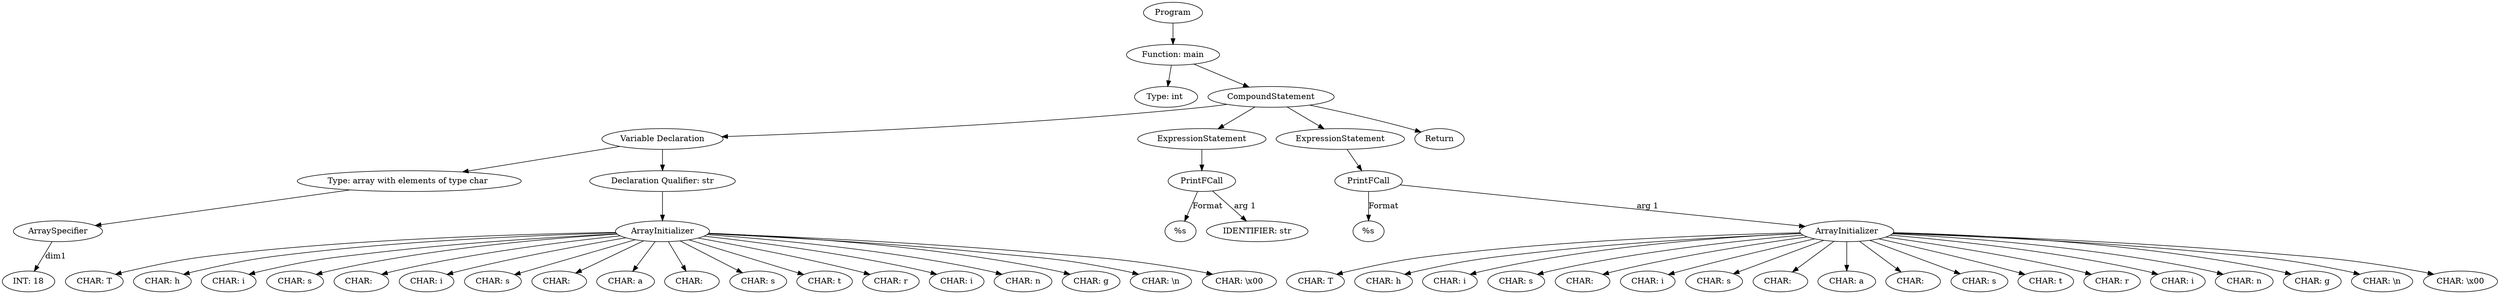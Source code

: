 digraph ExpressionGraph {
4418104848 [label="Program"];
4418104848 -> 4418104784;
4418104784 [label="Function: main"];
4418104784 -> 4418105040;
4418105040 [label="Type: int "];
4418104784 -> 4409768464;
4409768464 [label="CompoundStatement"];
4409768464 -> 4418106000;
4418106000 [label="Variable Declaration"];
4418106000 -> 4418104272;
4418103376 [label="ArraySpecifier"];
4418105872 [label="INT: 18"];
4418103376 -> 4418105872 [label="dim1"];
4418104272 [label="Type: array with elements of type char "];
4418104272 -> 4418103376;
4418106000 -> 4418105744;
4418105744 [label="Declaration Qualifier: str"];
4418105744 -> 4418102480;
4418102480 [label="ArrayInitializer"];
4418102224 [label="CHAR: T"];
4418102480 -> 4418102224;
4418104592 [label="CHAR: h"];
4418102480 -> 4418104592;
4418102288 [label="CHAR: i"];
4418102480 -> 4418102288;
4418103184 [label="CHAR: s"];
4418102480 -> 4418103184;
4418103824 [label="CHAR:  "];
4418102480 -> 4418103824;
4418102736 [label="CHAR: i"];
4418102480 -> 4418102736;
4418104464 [label="CHAR: s"];
4418102480 -> 4418104464;
4418102608 [label="CHAR:  "];
4418102480 -> 4418102608;
4418102352 [label="CHAR: a"];
4418102480 -> 4418102352;
4418105616 [label="CHAR:  "];
4418102480 -> 4418105616;
4418104528 [label="CHAR: s"];
4418102480 -> 4418104528;
4418102160 [label="CHAR: t"];
4418102480 -> 4418102160;
4418101776 [label="CHAR: r"];
4418102480 -> 4418101776;
4418102096 [label="CHAR: i"];
4418102480 -> 4418102096;
4418102864 [label="CHAR: n"];
4418102480 -> 4418102864;
4418105808 [label="CHAR: g"];
4418102480 -> 4418105808;
4418104400 [label="CHAR: \\n"];
4418102480 -> 4418104400;
4418102800 [label="CHAR: \\x00"];
4418102480 -> 4418102800;
4409768464 -> 4409871888;
4409871888 [label="ExpressionStatement"];
4409871888 -> 4418106512;
4418106512 [label="PrintFCall"];
4418106512 -> 4418106416 [label="Format"];
4418106416 [label="%s"];
4418106512 -> 4418106384 [label="arg 1"];
4418106384 [label="IDENTIFIER: str"];
4409768464 -> 4418106064;
4418106064 [label="ExpressionStatement"];
4418106064 -> 4418108048;
4418108048 [label="PrintFCall"];
4418108048 -> 4418106672 [label="Format"];
4418106672 [label="%s"];
4418108048 -> 4418107984 [label="arg 1"];
4418107984 [label="ArrayInitializer"];
4418106768 [label="CHAR: T"];
4418107984 -> 4418106768;
4418106832 [label="CHAR: h"];
4418107984 -> 4418106832;
4418106896 [label="CHAR: i"];
4418107984 -> 4418106896;
4418106960 [label="CHAR: s"];
4418107984 -> 4418106960;
4418107024 [label="CHAR:  "];
4418107984 -> 4418107024;
4418107152 [label="CHAR: i"];
4418107984 -> 4418107152;
4418107280 [label="CHAR: s"];
4418107984 -> 4418107280;
4418107344 [label="CHAR:  "];
4418107984 -> 4418107344;
4418107408 [label="CHAR: a"];
4418107984 -> 4418107408;
4418107088 [label="CHAR:  "];
4418107984 -> 4418107088;
4418107472 [label="CHAR: s"];
4418107984 -> 4418107472;
4418107536 [label="CHAR: t"];
4418107984 -> 4418107536;
4418107600 [label="CHAR: r"];
4418107984 -> 4418107600;
4418107664 [label="CHAR: i"];
4418107984 -> 4418107664;
4418107728 [label="CHAR: n"];
4418107984 -> 4418107728;
4418107792 [label="CHAR: g"];
4418107984 -> 4418107792;
4418107856 [label="CHAR: \\n"];
4418107984 -> 4418107856;
4418107920 [label="CHAR: \\x00"];
4418107984 -> 4418107920;
4409768464 -> 4417750544;
4417750544 [label="Return"];
}
